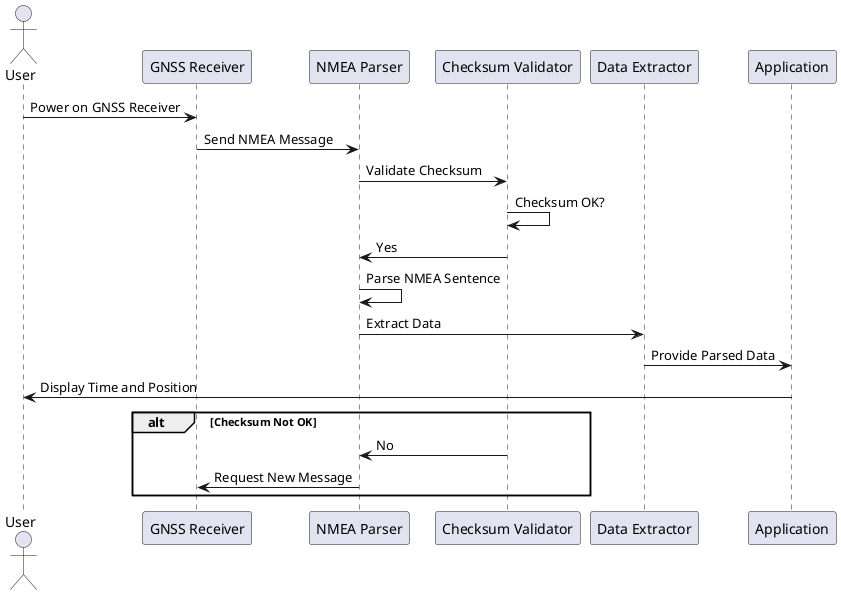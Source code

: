 @startuml
actor User
participant "GNSS Receiver" as Receiver
participant "NMEA Parser" as Parser
participant "Checksum Validator" as Validator
participant "Data Extractor" as Extractor
participant "Application" as App

User -> Receiver : Power on GNSS Receiver
Receiver -> Parser : Send NMEA Message
Parser -> Validator : Validate Checksum
Validator -> Validator : Checksum OK?
Validator -> Parser : Yes
Parser -> Parser : Parse NMEA Sentence
Parser -> Extractor : Extract Data
Extractor -> App : Provide Parsed Data
App -> User : Display Time and Position

alt Checksum Not OK
  Validator -> Parser : No
  Parser -> Receiver : Request New Message
end

@enduml

